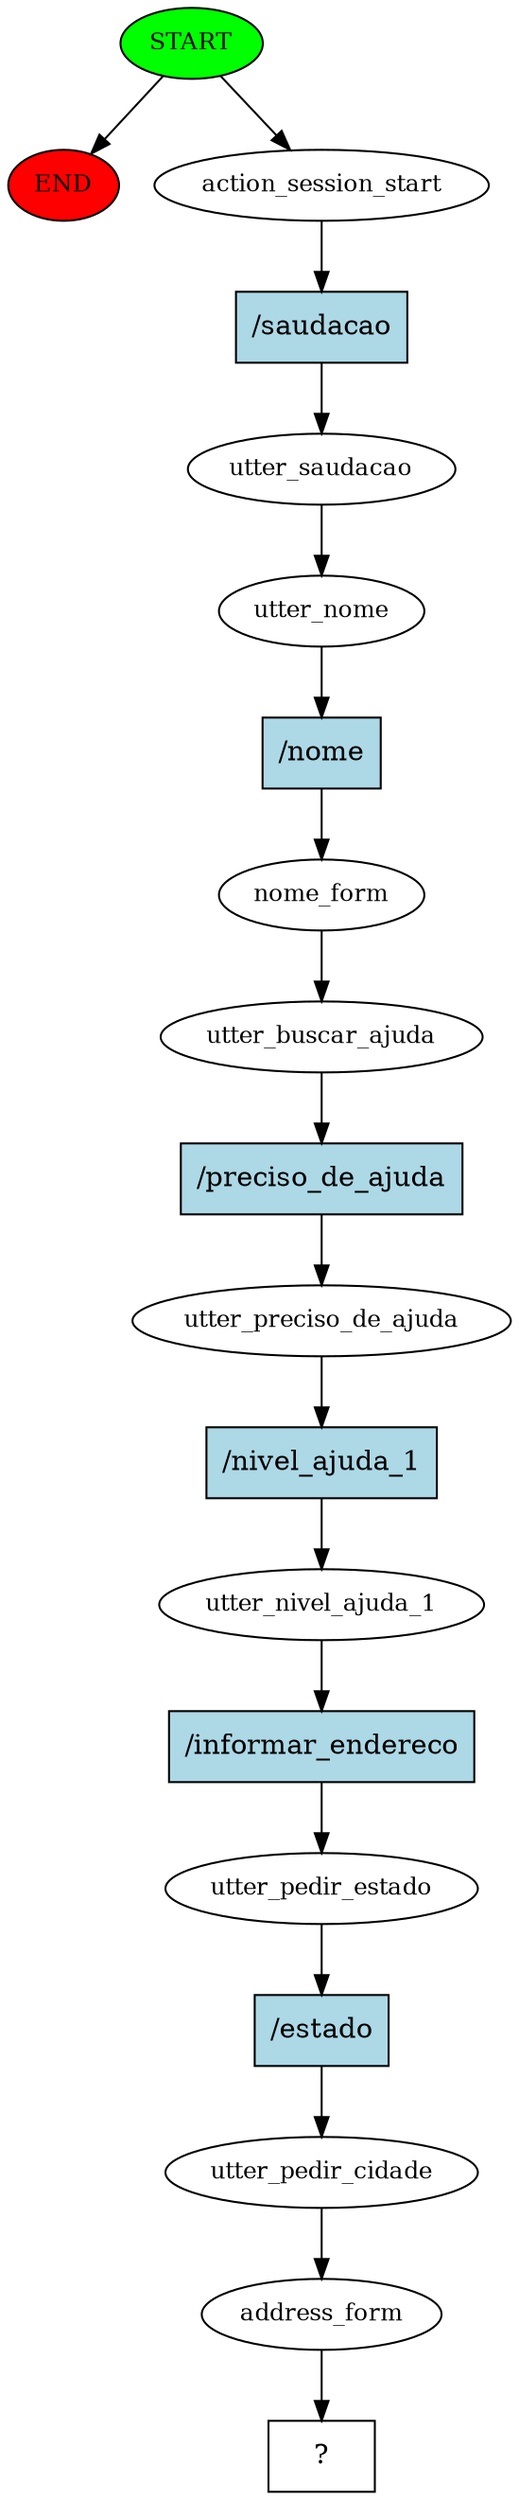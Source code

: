 digraph  {
0 [class="start active", fillcolor=green, fontsize=12, label=START, style=filled];
"-1" [class=end, fillcolor=red, fontsize=12, label=END, style=filled];
1 [class=active, fontsize=12, label=action_session_start];
2 [class=active, fontsize=12, label=utter_saudacao];
3 [class=active, fontsize=12, label=utter_nome];
4 [class=active, fontsize=12, label=nome_form];
5 [class=active, fontsize=12, label=utter_buscar_ajuda];
6 [class=active, fontsize=12, label=utter_preciso_de_ajuda];
7 [class=active, fontsize=12, label=utter_nivel_ajuda_1];
8 [class=active, fontsize=12, label=utter_pedir_estado];
9 [class=active, fontsize=12, label=utter_pedir_cidade];
10 [class=active, fontsize=12, label=address_form];
11 [class="intent dashed active", label="  ?  ", shape=rect];
12 [class="intent active", fillcolor=lightblue, label="/saudacao", shape=rect, style=filled];
13 [class="intent active", fillcolor=lightblue, label="/nome", shape=rect, style=filled];
14 [class="intent active", fillcolor=lightblue, label="/preciso_de_ajuda", shape=rect, style=filled];
15 [class="intent active", fillcolor=lightblue, label="/nivel_ajuda_1", shape=rect, style=filled];
16 [class="intent active", fillcolor=lightblue, label="/informar_endereco", shape=rect, style=filled];
17 [class="intent active", fillcolor=lightblue, label="/estado", shape=rect, style=filled];
0 -> "-1"  [class="", key=NONE, label=""];
0 -> 1  [class=active, key=NONE, label=""];
1 -> 12  [class=active, key=0];
2 -> 3  [class=active, key=NONE, label=""];
3 -> 13  [class=active, key=0];
4 -> 5  [class=active, key=NONE, label=""];
5 -> 14  [class=active, key=0];
6 -> 15  [class=active, key=0];
7 -> 16  [class=active, key=0];
8 -> 17  [class=active, key=0];
9 -> 10  [class=active, key=NONE, label=""];
10 -> 11  [class=active, key=NONE, label=""];
12 -> 2  [class=active, key=0];
13 -> 4  [class=active, key=0];
14 -> 6  [class=active, key=0];
15 -> 7  [class=active, key=0];
16 -> 8  [class=active, key=0];
17 -> 9  [class=active, key=0];
}
